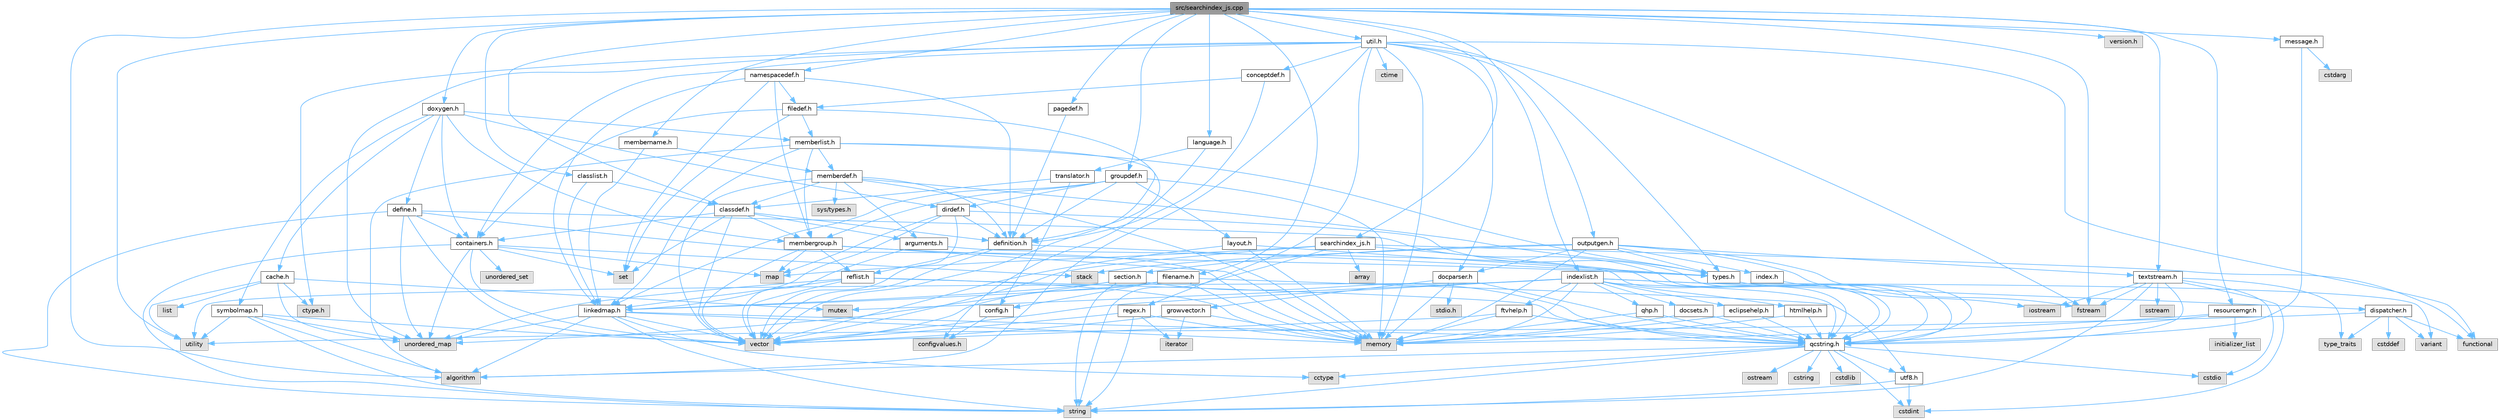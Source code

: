 digraph "src/searchindex_js.cpp"
{
 // INTERACTIVE_SVG=YES
 // LATEX_PDF_SIZE
  bgcolor="transparent";
  edge [fontname=Helvetica,fontsize=10,labelfontname=Helvetica,labelfontsize=10];
  node [fontname=Helvetica,fontsize=10,shape=box,height=0.2,width=0.4];
  Node1 [label="src/searchindex_js.cpp",height=0.2,width=0.4,color="gray40", fillcolor="grey60", style="filled", fontcolor="black",tooltip=" "];
  Node1 -> Node2 [color="steelblue1",style="solid"];
  Node2 [label="utility",height=0.2,width=0.4,color="grey60", fillcolor="#E0E0E0", style="filled",tooltip=" "];
  Node1 -> Node3 [color="steelblue1",style="solid"];
  Node3 [label="algorithm",height=0.2,width=0.4,color="grey60", fillcolor="#E0E0E0", style="filled",tooltip=" "];
  Node1 -> Node4 [color="steelblue1",style="solid"];
  Node4 [label="fstream",height=0.2,width=0.4,color="grey60", fillcolor="#E0E0E0", style="filled",tooltip=" "];
  Node1 -> Node5 [color="steelblue1",style="solid"];
  Node5 [label="searchindex_js.h",height=0.2,width=0.4,color="grey40", fillcolor="white", style="filled",URL="$dd/de5/searchindex__js_8h.html",tooltip="Javascript based search engine."];
  Node5 -> Node6 [color="steelblue1",style="solid"];
  Node6 [label="array",height=0.2,width=0.4,color="grey60", fillcolor="#E0E0E0", style="filled",tooltip=" "];
  Node5 -> Node7 [color="steelblue1",style="solid"];
  Node7 [label="vector",height=0.2,width=0.4,color="grey60", fillcolor="#E0E0E0", style="filled",tooltip=" "];
  Node5 -> Node8 [color="steelblue1",style="solid"];
  Node8 [label="map",height=0.2,width=0.4,color="grey60", fillcolor="#E0E0E0", style="filled",tooltip=" "];
  Node5 -> Node9 [color="steelblue1",style="solid"];
  Node9 [label="string",height=0.2,width=0.4,color="grey60", fillcolor="#E0E0E0", style="filled",tooltip=" "];
  Node5 -> Node10 [color="steelblue1",style="solid"];
  Node10 [label="functional",height=0.2,width=0.4,color="grey60", fillcolor="#E0E0E0", style="filled",tooltip=" "];
  Node5 -> Node11 [color="steelblue1",style="solid"];
  Node11 [label="qcstring.h",height=0.2,width=0.4,color="grey40", fillcolor="white", style="filled",URL="$d7/d5c/qcstring_8h.html",tooltip=" "];
  Node11 -> Node9 [color="steelblue1",style="solid"];
  Node11 -> Node3 [color="steelblue1",style="solid"];
  Node11 -> Node12 [color="steelblue1",style="solid"];
  Node12 [label="cctype",height=0.2,width=0.4,color="grey60", fillcolor="#E0E0E0", style="filled",tooltip=" "];
  Node11 -> Node13 [color="steelblue1",style="solid"];
  Node13 [label="cstring",height=0.2,width=0.4,color="grey60", fillcolor="#E0E0E0", style="filled",tooltip=" "];
  Node11 -> Node14 [color="steelblue1",style="solid"];
  Node14 [label="cstdio",height=0.2,width=0.4,color="grey60", fillcolor="#E0E0E0", style="filled",tooltip=" "];
  Node11 -> Node15 [color="steelblue1",style="solid"];
  Node15 [label="cstdlib",height=0.2,width=0.4,color="grey60", fillcolor="#E0E0E0", style="filled",tooltip=" "];
  Node11 -> Node16 [color="steelblue1",style="solid"];
  Node16 [label="cstdint",height=0.2,width=0.4,color="grey60", fillcolor="#E0E0E0", style="filled",tooltip=" "];
  Node11 -> Node17 [color="steelblue1",style="solid"];
  Node17 [label="ostream",height=0.2,width=0.4,color="grey60", fillcolor="#E0E0E0", style="filled",tooltip=" "];
  Node11 -> Node18 [color="steelblue1",style="solid"];
  Node18 [label="utf8.h",height=0.2,width=0.4,color="grey40", fillcolor="white", style="filled",URL="$db/d7c/utf8_8h.html",tooltip="Various UTF8 related helper functions."];
  Node18 -> Node16 [color="steelblue1",style="solid"];
  Node18 -> Node9 [color="steelblue1",style="solid"];
  Node1 -> Node19 [color="steelblue1",style="solid"];
  Node19 [label="doxygen.h",height=0.2,width=0.4,color="grey40", fillcolor="white", style="filled",URL="$d1/da1/doxygen_8h.html",tooltip=" "];
  Node19 -> Node20 [color="steelblue1",style="solid"];
  Node20 [label="containers.h",height=0.2,width=0.4,color="grey40", fillcolor="white", style="filled",URL="$d5/d75/containers_8h.html",tooltip=" "];
  Node20 -> Node7 [color="steelblue1",style="solid"];
  Node20 -> Node9 [color="steelblue1",style="solid"];
  Node20 -> Node21 [color="steelblue1",style="solid"];
  Node21 [label="set",height=0.2,width=0.4,color="grey60", fillcolor="#E0E0E0", style="filled",tooltip=" "];
  Node20 -> Node8 [color="steelblue1",style="solid"];
  Node20 -> Node22 [color="steelblue1",style="solid"];
  Node22 [label="unordered_set",height=0.2,width=0.4,color="grey60", fillcolor="#E0E0E0", style="filled",tooltip=" "];
  Node20 -> Node23 [color="steelblue1",style="solid"];
  Node23 [label="unordered_map",height=0.2,width=0.4,color="grey60", fillcolor="#E0E0E0", style="filled",tooltip=" "];
  Node20 -> Node24 [color="steelblue1",style="solid"];
  Node24 [label="stack",height=0.2,width=0.4,color="grey60", fillcolor="#E0E0E0", style="filled",tooltip=" "];
  Node19 -> Node25 [color="steelblue1",style="solid"];
  Node25 [label="membergroup.h",height=0.2,width=0.4,color="grey40", fillcolor="white", style="filled",URL="$d9/d11/membergroup_8h.html",tooltip=" "];
  Node25 -> Node7 [color="steelblue1",style="solid"];
  Node25 -> Node8 [color="steelblue1",style="solid"];
  Node25 -> Node26 [color="steelblue1",style="solid"];
  Node26 [label="memory",height=0.2,width=0.4,color="grey60", fillcolor="#E0E0E0", style="filled",tooltip=" "];
  Node25 -> Node27 [color="steelblue1",style="solid"];
  Node27 [label="types.h",height=0.2,width=0.4,color="grey40", fillcolor="white", style="filled",URL="$d9/d49/types_8h.html",tooltip="This file contains a number of basic enums and types."];
  Node27 -> Node11 [color="steelblue1",style="solid"];
  Node25 -> Node28 [color="steelblue1",style="solid"];
  Node28 [label="reflist.h",height=0.2,width=0.4,color="grey40", fillcolor="white", style="filled",URL="$d1/d02/reflist_8h.html",tooltip=" "];
  Node28 -> Node7 [color="steelblue1",style="solid"];
  Node28 -> Node23 [color="steelblue1",style="solid"];
  Node28 -> Node26 [color="steelblue1",style="solid"];
  Node28 -> Node11 [color="steelblue1",style="solid"];
  Node28 -> Node29 [color="steelblue1",style="solid"];
  Node29 [label="linkedmap.h",height=0.2,width=0.4,color="grey40", fillcolor="white", style="filled",URL="$da/de1/linkedmap_8h.html",tooltip=" "];
  Node29 -> Node23 [color="steelblue1",style="solid"];
  Node29 -> Node7 [color="steelblue1",style="solid"];
  Node29 -> Node26 [color="steelblue1",style="solid"];
  Node29 -> Node9 [color="steelblue1",style="solid"];
  Node29 -> Node3 [color="steelblue1",style="solid"];
  Node29 -> Node12 [color="steelblue1",style="solid"];
  Node29 -> Node11 [color="steelblue1",style="solid"];
  Node19 -> Node30 [color="steelblue1",style="solid"];
  Node30 [label="dirdef.h",height=0.2,width=0.4,color="grey40", fillcolor="white", style="filled",URL="$d6/d15/dirdef_8h.html",tooltip=" "];
  Node30 -> Node7 [color="steelblue1",style="solid"];
  Node30 -> Node8 [color="steelblue1",style="solid"];
  Node30 -> Node11 [color="steelblue1",style="solid"];
  Node30 -> Node29 [color="steelblue1",style="solid"];
  Node30 -> Node31 [color="steelblue1",style="solid"];
  Node31 [label="definition.h",height=0.2,width=0.4,color="grey40", fillcolor="white", style="filled",URL="$df/da1/definition_8h.html",tooltip=" "];
  Node31 -> Node7 [color="steelblue1",style="solid"];
  Node31 -> Node27 [color="steelblue1",style="solid"];
  Node31 -> Node28 [color="steelblue1",style="solid"];
  Node19 -> Node32 [color="steelblue1",style="solid"];
  Node32 [label="memberlist.h",height=0.2,width=0.4,color="grey40", fillcolor="white", style="filled",URL="$dd/d78/memberlist_8h.html",tooltip=" "];
  Node32 -> Node7 [color="steelblue1",style="solid"];
  Node32 -> Node3 [color="steelblue1",style="solid"];
  Node32 -> Node33 [color="steelblue1",style="solid"];
  Node33 [label="memberdef.h",height=0.2,width=0.4,color="grey40", fillcolor="white", style="filled",URL="$d4/d46/memberdef_8h.html",tooltip=" "];
  Node33 -> Node7 [color="steelblue1",style="solid"];
  Node33 -> Node26 [color="steelblue1",style="solid"];
  Node33 -> Node34 [color="steelblue1",style="solid"];
  Node34 [label="sys/types.h",height=0.2,width=0.4,color="grey60", fillcolor="#E0E0E0", style="filled",tooltip=" "];
  Node33 -> Node27 [color="steelblue1",style="solid"];
  Node33 -> Node31 [color="steelblue1",style="solid"];
  Node33 -> Node35 [color="steelblue1",style="solid"];
  Node35 [label="arguments.h",height=0.2,width=0.4,color="grey40", fillcolor="white", style="filled",URL="$df/d9b/arguments_8h.html",tooltip=" "];
  Node35 -> Node7 [color="steelblue1",style="solid"];
  Node35 -> Node11 [color="steelblue1",style="solid"];
  Node33 -> Node36 [color="steelblue1",style="solid"];
  Node36 [label="classdef.h",height=0.2,width=0.4,color="grey40", fillcolor="white", style="filled",URL="$d1/da6/classdef_8h.html",tooltip=" "];
  Node36 -> Node7 [color="steelblue1",style="solid"];
  Node36 -> Node21 [color="steelblue1",style="solid"];
  Node36 -> Node20 [color="steelblue1",style="solid"];
  Node36 -> Node31 [color="steelblue1",style="solid"];
  Node36 -> Node35 [color="steelblue1",style="solid"];
  Node36 -> Node25 [color="steelblue1",style="solid"];
  Node32 -> Node29 [color="steelblue1",style="solid"];
  Node32 -> Node27 [color="steelblue1",style="solid"];
  Node32 -> Node25 [color="steelblue1",style="solid"];
  Node19 -> Node37 [color="steelblue1",style="solid"];
  Node37 [label="define.h",height=0.2,width=0.4,color="grey40", fillcolor="white", style="filled",URL="$df/d67/define_8h.html",tooltip=" "];
  Node37 -> Node7 [color="steelblue1",style="solid"];
  Node37 -> Node26 [color="steelblue1",style="solid"];
  Node37 -> Node9 [color="steelblue1",style="solid"];
  Node37 -> Node23 [color="steelblue1",style="solid"];
  Node37 -> Node11 [color="steelblue1",style="solid"];
  Node37 -> Node20 [color="steelblue1",style="solid"];
  Node19 -> Node38 [color="steelblue1",style="solid"];
  Node38 [label="cache.h",height=0.2,width=0.4,color="grey40", fillcolor="white", style="filled",URL="$d3/d26/cache_8h.html",tooltip=" "];
  Node38 -> Node39 [color="steelblue1",style="solid"];
  Node39 [label="list",height=0.2,width=0.4,color="grey60", fillcolor="#E0E0E0", style="filled",tooltip=" "];
  Node38 -> Node23 [color="steelblue1",style="solid"];
  Node38 -> Node40 [color="steelblue1",style="solid"];
  Node40 [label="mutex",height=0.2,width=0.4,color="grey60", fillcolor="#E0E0E0", style="filled",tooltip=" "];
  Node38 -> Node2 [color="steelblue1",style="solid"];
  Node38 -> Node41 [color="steelblue1",style="solid"];
  Node41 [label="ctype.h",height=0.2,width=0.4,color="grey60", fillcolor="#E0E0E0", style="filled",tooltip=" "];
  Node19 -> Node42 [color="steelblue1",style="solid"];
  Node42 [label="symbolmap.h",height=0.2,width=0.4,color="grey40", fillcolor="white", style="filled",URL="$d7/ddd/symbolmap_8h.html",tooltip=" "];
  Node42 -> Node3 [color="steelblue1",style="solid"];
  Node42 -> Node23 [color="steelblue1",style="solid"];
  Node42 -> Node7 [color="steelblue1",style="solid"];
  Node42 -> Node9 [color="steelblue1",style="solid"];
  Node42 -> Node2 [color="steelblue1",style="solid"];
  Node1 -> Node43 [color="steelblue1",style="solid"];
  Node43 [label="groupdef.h",height=0.2,width=0.4,color="grey40", fillcolor="white", style="filled",URL="$d1/de6/groupdef_8h.html",tooltip=" "];
  Node43 -> Node26 [color="steelblue1",style="solid"];
  Node43 -> Node31 [color="steelblue1",style="solid"];
  Node43 -> Node30 [color="steelblue1",style="solid"];
  Node43 -> Node44 [color="steelblue1",style="solid"];
  Node44 [label="layout.h",height=0.2,width=0.4,color="grey40", fillcolor="white", style="filled",URL="$db/d51/layout_8h.html",tooltip=" "];
  Node44 -> Node26 [color="steelblue1",style="solid"];
  Node44 -> Node7 [color="steelblue1",style="solid"];
  Node44 -> Node27 [color="steelblue1",style="solid"];
  Node43 -> Node25 [color="steelblue1",style="solid"];
  Node43 -> Node29 [color="steelblue1",style="solid"];
  Node1 -> Node45 [color="steelblue1",style="solid"];
  Node45 [label="pagedef.h",height=0.2,width=0.4,color="grey40", fillcolor="white", style="filled",URL="$dd/d66/pagedef_8h.html",tooltip=" "];
  Node45 -> Node31 [color="steelblue1",style="solid"];
  Node1 -> Node46 [color="steelblue1",style="solid"];
  Node46 [label="namespacedef.h",height=0.2,width=0.4,color="grey40", fillcolor="white", style="filled",URL="$d7/d97/namespacedef_8h.html",tooltip=" "];
  Node46 -> Node21 [color="steelblue1",style="solid"];
  Node46 -> Node31 [color="steelblue1",style="solid"];
  Node46 -> Node47 [color="steelblue1",style="solid"];
  Node47 [label="filedef.h",height=0.2,width=0.4,color="grey40", fillcolor="white", style="filled",URL="$d4/d3a/filedef_8h.html",tooltip=" "];
  Node47 -> Node21 [color="steelblue1",style="solid"];
  Node47 -> Node31 [color="steelblue1",style="solid"];
  Node47 -> Node32 [color="steelblue1",style="solid"];
  Node47 -> Node20 [color="steelblue1",style="solid"];
  Node46 -> Node29 [color="steelblue1",style="solid"];
  Node46 -> Node25 [color="steelblue1",style="solid"];
  Node1 -> Node36 [color="steelblue1",style="solid"];
  Node1 -> Node48 [color="steelblue1",style="solid"];
  Node48 [label="classlist.h",height=0.2,width=0.4,color="grey40", fillcolor="white", style="filled",URL="$d2/df8/classlist_8h.html",tooltip=" "];
  Node48 -> Node29 [color="steelblue1",style="solid"];
  Node48 -> Node36 [color="steelblue1",style="solid"];
  Node1 -> Node49 [color="steelblue1",style="solid"];
  Node49 [label="membername.h",height=0.2,width=0.4,color="grey40", fillcolor="white", style="filled",URL="$d7/dfc/membername_8h.html",tooltip=" "];
  Node49 -> Node33 [color="steelblue1",style="solid"];
  Node49 -> Node29 [color="steelblue1",style="solid"];
  Node1 -> Node50 [color="steelblue1",style="solid"];
  Node50 [label="filename.h",height=0.2,width=0.4,color="grey40", fillcolor="white", style="filled",URL="$dc/dd6/filename_8h.html",tooltip=" "];
  Node50 -> Node26 [color="steelblue1",style="solid"];
  Node50 -> Node7 [color="steelblue1",style="solid"];
  Node50 -> Node29 [color="steelblue1",style="solid"];
  Node50 -> Node51 [color="steelblue1",style="solid"];
  Node51 [label="config.h",height=0.2,width=0.4,color="grey40", fillcolor="white", style="filled",URL="$db/d16/config_8h.html",tooltip=" "];
  Node51 -> Node52 [color="steelblue1",style="solid"];
  Node52 [label="configvalues.h",height=0.2,width=0.4,color="grey60", fillcolor="#E0E0E0", style="filled",tooltip=" "];
  Node50 -> Node18 [color="steelblue1",style="solid"];
  Node1 -> Node53 [color="steelblue1",style="solid"];
  Node53 [label="language.h",height=0.2,width=0.4,color="grey40", fillcolor="white", style="filled",URL="$d8/dce/language_8h.html",tooltip=" "];
  Node53 -> Node54 [color="steelblue1",style="solid"];
  Node54 [label="translator.h",height=0.2,width=0.4,color="grey40", fillcolor="white", style="filled",URL="$d9/df1/translator_8h.html",tooltip=" "];
  Node54 -> Node36 [color="steelblue1",style="solid"];
  Node54 -> Node51 [color="steelblue1",style="solid"];
  Node53 -> Node52 [color="steelblue1",style="solid"];
  Node1 -> Node55 [color="steelblue1",style="solid"];
  Node55 [label="textstream.h",height=0.2,width=0.4,color="grey40", fillcolor="white", style="filled",URL="$d4/d7d/textstream_8h.html",tooltip=" "];
  Node55 -> Node9 [color="steelblue1",style="solid"];
  Node55 -> Node56 [color="steelblue1",style="solid"];
  Node56 [label="iostream",height=0.2,width=0.4,color="grey60", fillcolor="#E0E0E0", style="filled",tooltip=" "];
  Node55 -> Node57 [color="steelblue1",style="solid"];
  Node57 [label="sstream",height=0.2,width=0.4,color="grey60", fillcolor="#E0E0E0", style="filled",tooltip=" "];
  Node55 -> Node16 [color="steelblue1",style="solid"];
  Node55 -> Node14 [color="steelblue1",style="solid"];
  Node55 -> Node4 [color="steelblue1",style="solid"];
  Node55 -> Node58 [color="steelblue1",style="solid"];
  Node58 [label="type_traits",height=0.2,width=0.4,color="grey60", fillcolor="#E0E0E0", style="filled",tooltip=" "];
  Node55 -> Node11 [color="steelblue1",style="solid"];
  Node1 -> Node59 [color="steelblue1",style="solid"];
  Node59 [label="util.h",height=0.2,width=0.4,color="grey40", fillcolor="white", style="filled",URL="$d8/d3c/util_8h.html",tooltip="A bunch of utility functions."];
  Node59 -> Node26 [color="steelblue1",style="solid"];
  Node59 -> Node23 [color="steelblue1",style="solid"];
  Node59 -> Node3 [color="steelblue1",style="solid"];
  Node59 -> Node10 [color="steelblue1",style="solid"];
  Node59 -> Node4 [color="steelblue1",style="solid"];
  Node59 -> Node60 [color="steelblue1",style="solid"];
  Node60 [label="ctime",height=0.2,width=0.4,color="grey60", fillcolor="#E0E0E0", style="filled",tooltip=" "];
  Node59 -> Node41 [color="steelblue1",style="solid"];
  Node59 -> Node27 [color="steelblue1",style="solid"];
  Node59 -> Node61 [color="steelblue1",style="solid"];
  Node61 [label="docparser.h",height=0.2,width=0.4,color="grey40", fillcolor="white", style="filled",URL="$de/d9c/docparser_8h.html",tooltip=" "];
  Node61 -> Node62 [color="steelblue1",style="solid"];
  Node62 [label="stdio.h",height=0.2,width=0.4,color="grey60", fillcolor="#E0E0E0", style="filled",tooltip=" "];
  Node61 -> Node26 [color="steelblue1",style="solid"];
  Node61 -> Node11 [color="steelblue1",style="solid"];
  Node61 -> Node63 [color="steelblue1",style="solid"];
  Node63 [label="growvector.h",height=0.2,width=0.4,color="grey40", fillcolor="white", style="filled",URL="$d7/d50/growvector_8h.html",tooltip=" "];
  Node63 -> Node7 [color="steelblue1",style="solid"];
  Node63 -> Node26 [color="steelblue1",style="solid"];
  Node63 -> Node64 [color="steelblue1",style="solid"];
  Node64 [label="iterator",height=0.2,width=0.4,color="grey60", fillcolor="#E0E0E0", style="filled",tooltip=" "];
  Node59 -> Node20 [color="steelblue1",style="solid"];
  Node59 -> Node65 [color="steelblue1",style="solid"];
  Node65 [label="outputgen.h",height=0.2,width=0.4,color="grey40", fillcolor="white", style="filled",URL="$df/d06/outputgen_8h.html",tooltip=" "];
  Node65 -> Node26 [color="steelblue1",style="solid"];
  Node65 -> Node24 [color="steelblue1",style="solid"];
  Node65 -> Node56 [color="steelblue1",style="solid"];
  Node65 -> Node4 [color="steelblue1",style="solid"];
  Node65 -> Node27 [color="steelblue1",style="solid"];
  Node65 -> Node66 [color="steelblue1",style="solid"];
  Node66 [label="index.h",height=0.2,width=0.4,color="grey40", fillcolor="white", style="filled",URL="$d1/db5/index_8h.html",tooltip=" "];
  Node66 -> Node11 [color="steelblue1",style="solid"];
  Node65 -> Node67 [color="steelblue1",style="solid"];
  Node67 [label="section.h",height=0.2,width=0.4,color="grey40", fillcolor="white", style="filled",URL="$d1/d2a/section_8h.html",tooltip=" "];
  Node67 -> Node9 [color="steelblue1",style="solid"];
  Node67 -> Node23 [color="steelblue1",style="solid"];
  Node67 -> Node11 [color="steelblue1",style="solid"];
  Node67 -> Node29 [color="steelblue1",style="solid"];
  Node65 -> Node55 [color="steelblue1",style="solid"];
  Node65 -> Node61 [color="steelblue1",style="solid"];
  Node59 -> Node68 [color="steelblue1",style="solid"];
  Node68 [label="regex.h",height=0.2,width=0.4,color="grey40", fillcolor="white", style="filled",URL="$d1/d21/regex_8h.html",tooltip=" "];
  Node68 -> Node26 [color="steelblue1",style="solid"];
  Node68 -> Node9 [color="steelblue1",style="solid"];
  Node68 -> Node7 [color="steelblue1",style="solid"];
  Node68 -> Node64 [color="steelblue1",style="solid"];
  Node59 -> Node69 [color="steelblue1",style="solid"];
  Node69 [label="conceptdef.h",height=0.2,width=0.4,color="grey40", fillcolor="white", style="filled",URL="$da/df1/conceptdef_8h.html",tooltip=" "];
  Node69 -> Node31 [color="steelblue1",style="solid"];
  Node69 -> Node47 [color="steelblue1",style="solid"];
  Node1 -> Node70 [color="steelblue1",style="solid"];
  Node70 [label="version.h",height=0.2,width=0.4,color="grey60", fillcolor="#E0E0E0", style="filled",tooltip=" "];
  Node1 -> Node71 [color="steelblue1",style="solid"];
  Node71 [label="message.h",height=0.2,width=0.4,color="grey40", fillcolor="white", style="filled",URL="$d2/d0d/message_8h.html",tooltip=" "];
  Node71 -> Node72 [color="steelblue1",style="solid"];
  Node72 [label="cstdarg",height=0.2,width=0.4,color="grey60", fillcolor="#E0E0E0", style="filled",tooltip=" "];
  Node71 -> Node11 [color="steelblue1",style="solid"];
  Node1 -> Node73 [color="steelblue1",style="solid"];
  Node73 [label="resourcemgr.h",height=0.2,width=0.4,color="grey40", fillcolor="white", style="filled",URL="$d6/d07/resourcemgr_8h.html",tooltip=" "];
  Node73 -> Node26 [color="steelblue1",style="solid"];
  Node73 -> Node74 [color="steelblue1",style="solid"];
  Node74 [label="initializer_list",height=0.2,width=0.4,color="grey60", fillcolor="#E0E0E0", style="filled",tooltip=" "];
  Node73 -> Node11 [color="steelblue1",style="solid"];
  Node1 -> Node75 [color="steelblue1",style="solid"];
  Node75 [label="indexlist.h",height=0.2,width=0.4,color="grey40", fillcolor="white", style="filled",URL="$d5/d61/indexlist_8h.html",tooltip=" "];
  Node75 -> Node2 [color="steelblue1",style="solid"];
  Node75 -> Node7 [color="steelblue1",style="solid"];
  Node75 -> Node26 [color="steelblue1",style="solid"];
  Node75 -> Node40 [color="steelblue1",style="solid"];
  Node75 -> Node76 [color="steelblue1",style="solid"];
  Node76 [label="variant",height=0.2,width=0.4,color="grey60", fillcolor="#E0E0E0", style="filled",tooltip=" "];
  Node75 -> Node11 [color="steelblue1",style="solid"];
  Node75 -> Node77 [color="steelblue1",style="solid"];
  Node77 [label="dispatcher.h",height=0.2,width=0.4,color="grey40", fillcolor="white", style="filled",URL="$da/d73/dispatcher_8h.html",tooltip=" "];
  Node77 -> Node78 [color="steelblue1",style="solid"];
  Node78 [label="cstddef",height=0.2,width=0.4,color="grey60", fillcolor="#E0E0E0", style="filled",tooltip=" "];
  Node77 -> Node2 [color="steelblue1",style="solid"];
  Node77 -> Node10 [color="steelblue1",style="solid"];
  Node77 -> Node76 [color="steelblue1",style="solid"];
  Node77 -> Node58 [color="steelblue1",style="solid"];
  Node75 -> Node79 [color="steelblue1",style="solid"];
  Node79 [label="docsets.h",height=0.2,width=0.4,color="grey40", fillcolor="white", style="filled",URL="$d1/db2/docsets_8h.html",tooltip=" "];
  Node79 -> Node26 [color="steelblue1",style="solid"];
  Node79 -> Node11 [color="steelblue1",style="solid"];
  Node75 -> Node80 [color="steelblue1",style="solid"];
  Node80 [label="eclipsehelp.h",height=0.2,width=0.4,color="grey40", fillcolor="white", style="filled",URL="$db/d9e/eclipsehelp_8h.html",tooltip=" "];
  Node80 -> Node26 [color="steelblue1",style="solid"];
  Node80 -> Node11 [color="steelblue1",style="solid"];
  Node75 -> Node81 [color="steelblue1",style="solid"];
  Node81 [label="ftvhelp.h",height=0.2,width=0.4,color="grey40", fillcolor="white", style="filled",URL="$d2/d4a/ftvhelp_8h.html",tooltip=" "];
  Node81 -> Node26 [color="steelblue1",style="solid"];
  Node81 -> Node7 [color="steelblue1",style="solid"];
  Node81 -> Node11 [color="steelblue1",style="solid"];
  Node75 -> Node82 [color="steelblue1",style="solid"];
  Node82 [label="htmlhelp.h",height=0.2,width=0.4,color="grey40", fillcolor="white", style="filled",URL="$d8/dc3/htmlhelp_8h.html",tooltip=" "];
  Node82 -> Node26 [color="steelblue1",style="solid"];
  Node82 -> Node11 [color="steelblue1",style="solid"];
  Node75 -> Node83 [color="steelblue1",style="solid"];
  Node83 [label="qhp.h",height=0.2,width=0.4,color="grey40", fillcolor="white", style="filled",URL="$dc/d20/qhp_8h.html",tooltip=" "];
  Node83 -> Node26 [color="steelblue1",style="solid"];
  Node83 -> Node11 [color="steelblue1",style="solid"];
}
